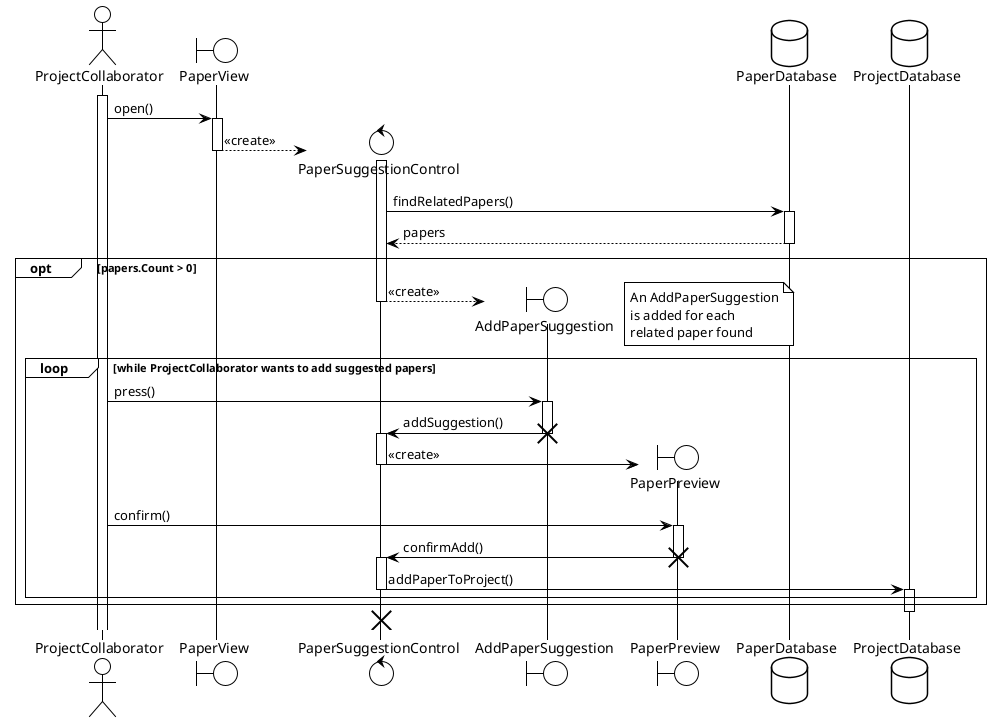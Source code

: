 @startuml AddSuggestedPaper
!theme plain
actor ProjectCollaborator as pc
boundary PaperView as pv
control PaperSuggestionControl as psc
boundary AddPaperSuggestion as aps
boundary PaperPreview as pp
database PaperDatabase as pd
database ProjectDatabase as pd2

activate pc

pc -> pv : open()
activate pv

create psc
pv --> psc : <<create>>
activate psc
deactivate pv

psc -> pd : findRelatedPapers()
activate pd
pd --> psc : papers
deactivate pd

opt papers.Count > 0

	create aps
	psc --> aps : <<create>>
	deactivate psc
	
	note right
	An AddPaperSuggestion
	is added for each
	related paper found
	end note

	loop while ProjectCollaborator wants to add suggested papers

		pc -> aps : press()
		activate aps

		aps -> psc : addSuggestion()
		destroy aps
		activate psc

		create pp
		psc -> pp : <<create>>
		deactivate psc

		pc -> pp : confirm()
		activate pp

		pp -> psc : confirmAdd()
		destroy pp
		activate psc

		psc -> pd2 : addPaperToProject()
		deactivate psc
		activate pd2

	end
end
deactivate pd2

destroy psc
@enduml